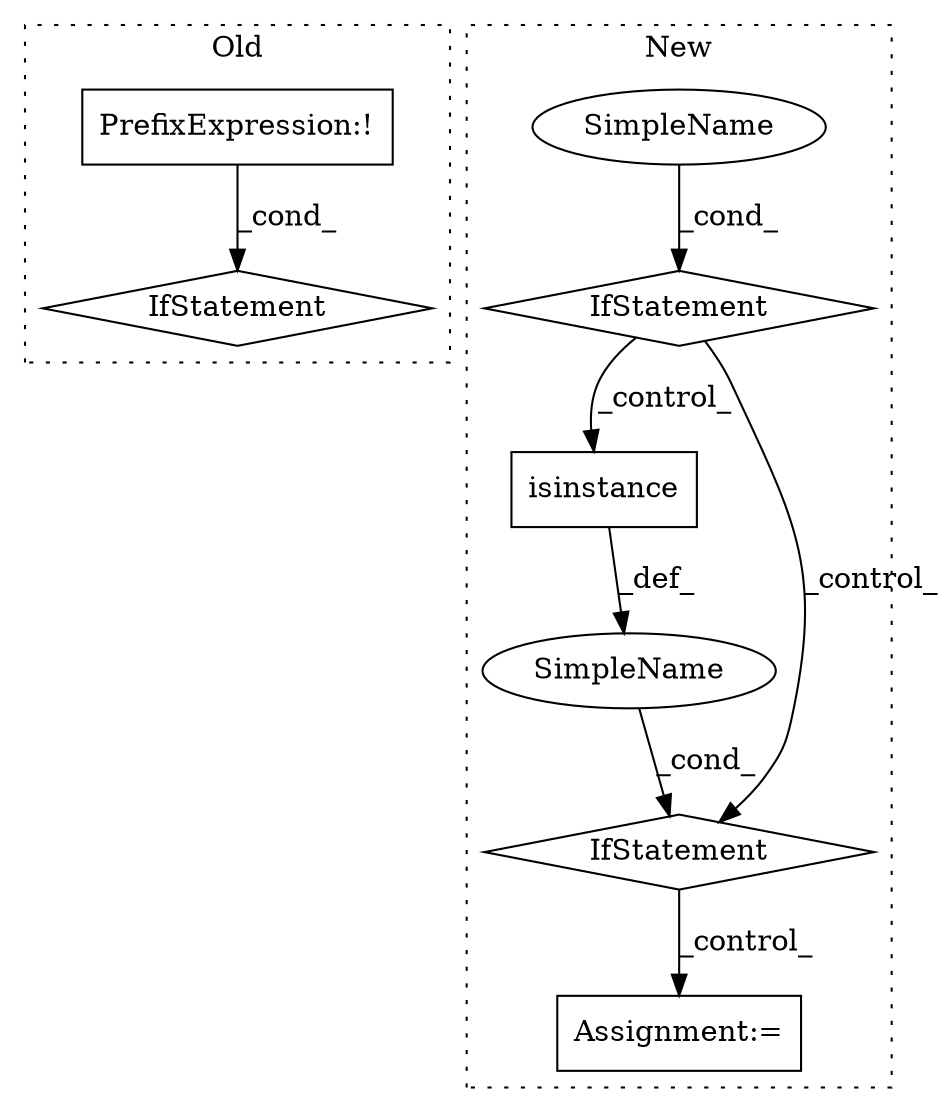 digraph G {
subgraph cluster0 {
1 [label="IfStatement" a="25" s="14758,14849" l="4,2" shape="diamond"];
8 [label="PrefixExpression:!" a="38" s="14762" l="1" shape="box"];
label = "Old";
style="dotted";
}
subgraph cluster1 {
2 [label="isinstance" a="32" s="15036,15074" l="11,1" shape="box"];
3 [label="IfStatement" a="25" s="15032,15075" l="4,2" shape="diamond"];
4 [label="SimpleName" a="42" s="" l="" shape="ellipse"];
5 [label="Assignment:=" a="7" s="15097" l="1" shape="box"];
6 [label="SimpleName" a="42" s="" l="" shape="ellipse"];
7 [label="IfStatement" a="25" s="14798,14888" l="4,2" shape="diamond"];
label = "New";
style="dotted";
}
2 -> 4 [label="_def_"];
3 -> 5 [label="_control_"];
4 -> 3 [label="_cond_"];
6 -> 7 [label="_cond_"];
7 -> 2 [label="_control_"];
7 -> 3 [label="_control_"];
8 -> 1 [label="_cond_"];
}
